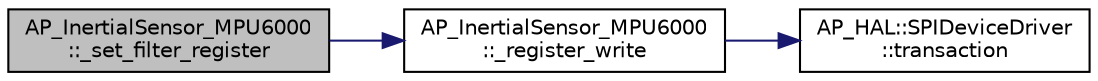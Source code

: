 digraph "AP_InertialSensor_MPU6000::_set_filter_register"
{
 // INTERACTIVE_SVG=YES
  edge [fontname="Helvetica",fontsize="10",labelfontname="Helvetica",labelfontsize="10"];
  node [fontname="Helvetica",fontsize="10",shape=record];
  rankdir="LR";
  Node1 [label="AP_InertialSensor_MPU6000\l::_set_filter_register",height=0.2,width=0.4,color="black", fillcolor="grey75", style="filled" fontcolor="black"];
  Node1 -> Node2 [color="midnightblue",fontsize="10",style="solid",fontname="Helvetica"];
  Node2 [label="AP_InertialSensor_MPU6000\l::_register_write",height=0.2,width=0.4,color="black", fillcolor="white", style="filled",URL="$classAP__InertialSensor__MPU6000.html#a0262e2e60afd5701c43e848d38fcb80e"];
  Node2 -> Node3 [color="midnightblue",fontsize="10",style="solid",fontname="Helvetica"];
  Node3 [label="AP_HAL::SPIDeviceDriver\l::transaction",height=0.2,width=0.4,color="black", fillcolor="white", style="filled",URL="$classAP__HAL_1_1SPIDeviceDriver.html#a3ff2614355f59ee6712d345792f12cb9"];
}
